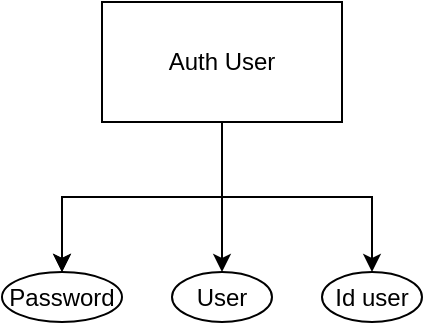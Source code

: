 <mxfile version="20.8.12" type="github">
  <diagram name="Página-1" id="n8u8xJ8j_5SZoOkLJHBC">
    <mxGraphModel dx="538" dy="447" grid="1" gridSize="10" guides="1" tooltips="1" connect="1" arrows="1" fold="1" page="1" pageScale="1" pageWidth="827" pageHeight="1169" math="0" shadow="0">
      <root>
        <mxCell id="0" />
        <mxCell id="1" parent="0" />
        <mxCell id="X6K8GWh5fb0S3sGI-7qI-4" value="" style="edgeStyle=orthogonalEdgeStyle;rounded=0;orthogonalLoop=1;jettySize=auto;html=1;" edge="1" parent="1" source="X6K8GWh5fb0S3sGI-7qI-1" target="X6K8GWh5fb0S3sGI-7qI-2">
          <mxGeometry relative="1" as="geometry" />
        </mxCell>
        <mxCell id="X6K8GWh5fb0S3sGI-7qI-5" value="" style="edgeStyle=orthogonalEdgeStyle;rounded=0;orthogonalLoop=1;jettySize=auto;html=1;" edge="1" parent="1" source="X6K8GWh5fb0S3sGI-7qI-1" target="X6K8GWh5fb0S3sGI-7qI-2">
          <mxGeometry relative="1" as="geometry" />
        </mxCell>
        <mxCell id="X6K8GWh5fb0S3sGI-7qI-6" style="edgeStyle=orthogonalEdgeStyle;rounded=0;orthogonalLoop=1;jettySize=auto;html=1;" edge="1" parent="1" source="X6K8GWh5fb0S3sGI-7qI-1" target="X6K8GWh5fb0S3sGI-7qI-3">
          <mxGeometry relative="1" as="geometry" />
        </mxCell>
        <mxCell id="X6K8GWh5fb0S3sGI-7qI-9" style="edgeStyle=orthogonalEdgeStyle;rounded=0;orthogonalLoop=1;jettySize=auto;html=1;" edge="1" parent="1" source="X6K8GWh5fb0S3sGI-7qI-1" target="X6K8GWh5fb0S3sGI-7qI-7">
          <mxGeometry relative="1" as="geometry" />
        </mxCell>
        <mxCell id="X6K8GWh5fb0S3sGI-7qI-1" value="Auth User" style="rounded=0;whiteSpace=wrap;html=1;" vertex="1" parent="1">
          <mxGeometry x="150" y="420" width="120" height="60" as="geometry" />
        </mxCell>
        <mxCell id="X6K8GWh5fb0S3sGI-7qI-2" value="Password" style="ellipse;whiteSpace=wrap;html=1;" vertex="1" parent="1">
          <mxGeometry x="100" y="555" width="60" height="25" as="geometry" />
        </mxCell>
        <mxCell id="X6K8GWh5fb0S3sGI-7qI-3" value="User" style="ellipse;whiteSpace=wrap;html=1;" vertex="1" parent="1">
          <mxGeometry x="185" y="555" width="50" height="25" as="geometry" />
        </mxCell>
        <mxCell id="X6K8GWh5fb0S3sGI-7qI-7" value="Id user" style="ellipse;whiteSpace=wrap;html=1;" vertex="1" parent="1">
          <mxGeometry x="260" y="555" width="50" height="25" as="geometry" />
        </mxCell>
      </root>
    </mxGraphModel>
  </diagram>
</mxfile>
